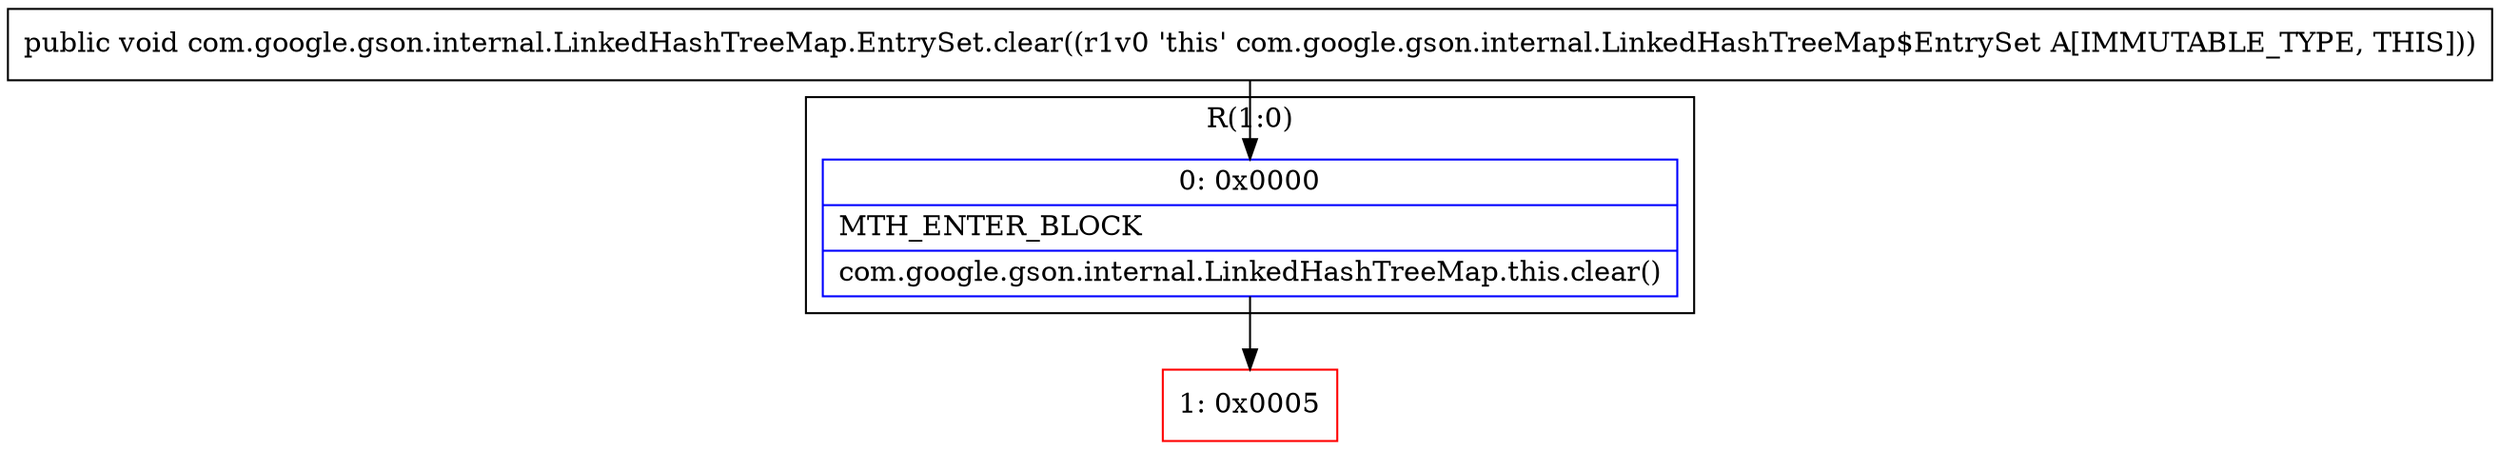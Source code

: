 digraph "CFG forcom.google.gson.internal.LinkedHashTreeMap.EntrySet.clear()V" {
subgraph cluster_Region_1421960013 {
label = "R(1:0)";
node [shape=record,color=blue];
Node_0 [shape=record,label="{0\:\ 0x0000|MTH_ENTER_BLOCK\l|com.google.gson.internal.LinkedHashTreeMap.this.clear()\l}"];
}
Node_1 [shape=record,color=red,label="{1\:\ 0x0005}"];
MethodNode[shape=record,label="{public void com.google.gson.internal.LinkedHashTreeMap.EntrySet.clear((r1v0 'this' com.google.gson.internal.LinkedHashTreeMap$EntrySet A[IMMUTABLE_TYPE, THIS])) }"];
MethodNode -> Node_0;
Node_0 -> Node_1;
}

